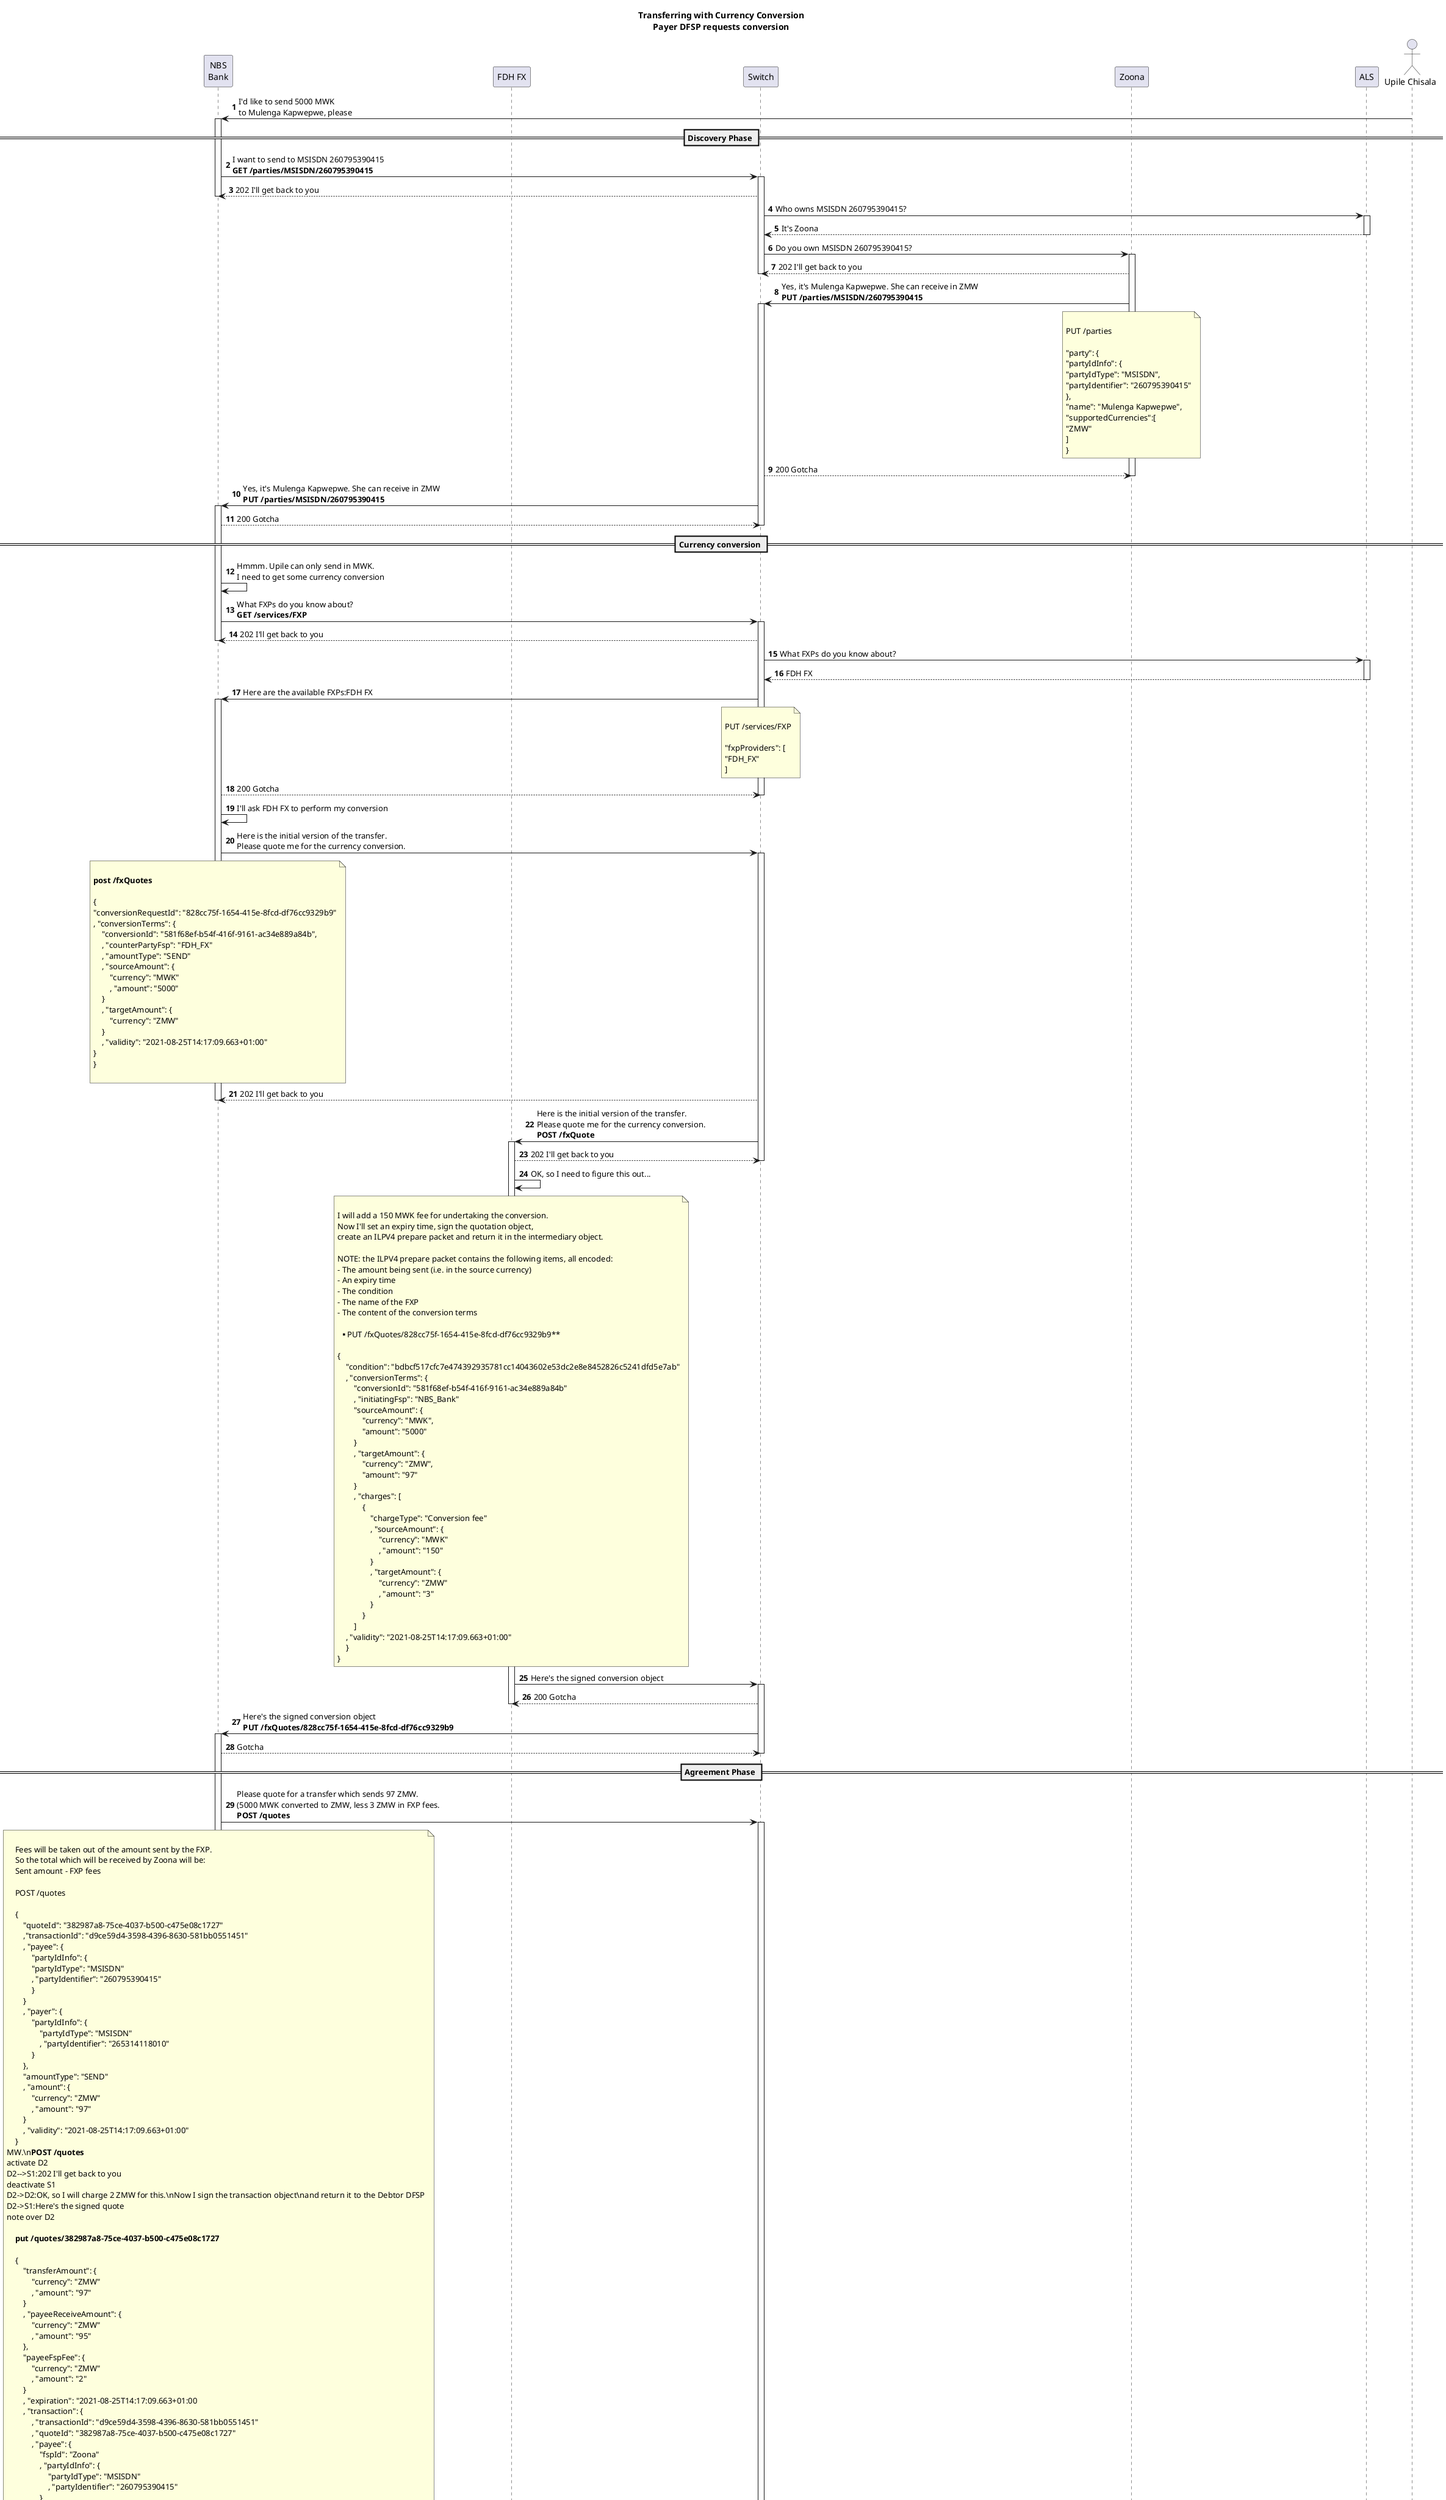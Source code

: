 @startuml


title Transferring with Currency Conversion\nPayer DFSP requests conversion

actor "Upile Chisala" as A1
participant "NBS\nBank" as D1
participant "FDH FX" as FXP
participant "Switch" as S1
participant "Zoona" as D2
participant ALS
participant "Mulengwa\nKapwepwe" as A1
autonumber

A1->D1:I'd like to send 5000 MWK\nto Mulenga Kapwepwe, please
== Discovery Phase ==
activate D1
D1->S1:I want to send to MSISDN 260795390415\n**GET /parties/MSISDN/260795390415**
activate S1
S1-->D1:202 I'll get back to you
deactivate D1
S1->ALS:Who owns MSISDN 260795390415?
activate ALS
ALS-->S1:It's Zoona
deactivate ALS
S1->D2:Do you own MSISDN 260795390415?
activate D2
D2-->S1:202 I'll get back to you
deactivate S1
D2->S1:Yes, it's Mulenga Kapwepwe. She can receive in ZMW\n**PUT /parties/MSISDN/260795390415**
note over D2

    PUT /parties

    "party": {
    "partyIdInfo": {
    "partyIdType": "MSISDN",
    "partyIdentifier": "260795390415"
    },
    "name": "Mulenga Kapwepwe",
    "supportedCurrencies":[
    "ZMW"
    ]
    }
end note
activate S1
S1-->D2:200 Gotcha
deactivate D2
S1->D1:Yes, it's Mulenga Kapwepwe. She can receive in ZMW\n**PUT /parties/MSISDN/260795390415**
activate D1
D1-->S1:200 Gotcha
deactivate S1

== Currency conversion ==

D1->D1:Hmmm. Upile can only send in MWK.\nI need to get some currency conversion

D1->S1:What FXPs do you know about?\n**GET /services/FXP**
activate S1
S1-->D1:202 I'll get back to you
deactivate D1
S1->ALS:What FXPs do you know about?
activate ALS
ALS-->S1:FDH FX
deactivate ALS
S1->D1:Here are the available FXPs:FDH FX
note over S1

    PUT /services/FXP

    "fxpProviders": [
    "FDH_FX"
    ]
end note
activate D1
D1-->S1:200 Gotcha
deactivate S1
D1->D1:I'll ask FDH FX to perform my conversion

D1->S1:Here is the initial version of the transfer.\nPlease quote me for the currency conversion.
note over D1

    **post /fxQuotes**

    {
    "conversionRequestId": "828cc75f-1654-415e-8fcd-df76cc9329b9"
    , "conversionTerms": {
        "conversionId": "581f68ef-b54f-416f-9161-ac34e889a84b",
        , "counterPartyFsp": "FDH_FX"
        , "amountType": "SEND"
        , "sourceAmount": {
            "currency": "MWK"
            , "amount": "5000"
        }
        , "targetAmount": {
            "currency": "ZMW"
        }
        , "validity": "2021-08-25T14:17:09.663+01:00"
    }
    }

end note
activate S1
S1-->D1:202 I'll get back to you
deactivate D1
S1->FXP:Here is the initial version of the transfer.\nPlease quote me for the currency conversion.\n**POST /fxQuote**
activate FXP
FXP-->S1:202 I'll get back to you
deactivate S1
FXP->FXP:OK, so I need to figure this out...
note over FXP

    I will add a 150 MWK fee for undertaking the conversion.
    Now I'll set an expiry time, sign the quotation object,
    create an ILPV4 prepare packet and return it in the intermediary object.

    NOTE: the ILPV4 prepare packet contains the following items, all encoded:
    - The amount being sent (i.e. in the source currency)
    - An expiry time
    - The condition
    - The name of the FXP
    - The content of the conversion terms

    ** PUT /fxQuotes/828cc75f-1654-415e-8fcd-df76cc9329b9**

    {
        "condition": "bdbcf517cfc7e474392935781cc14043602e53dc2e8e8452826c5241dfd5e7ab"
        , "conversionTerms": {
            "conversionId": "581f68ef-b54f-416f-9161-ac34e889a84b"
            , "initiatingFsp": "NBS_Bank"
            "sourceAmount": {
                "currency": "MWK",
                "amount": "5000"
            }
            , "targetAmount": {
                "currency": "ZMW",
                "amount": "97"
            }
            , "charges": [
                {
                    "chargeType": "Conversion fee"
                    , "sourceAmount": {
                        "currency": "MWK"
                        , "amount": "150"
                    }
                    , "targetAmount": {
                        "currency": "ZMW"
                        , "amount": "3"
                    }
                }
            ]
        , "validity": "2021-08-25T14:17:09.663+01:00"
        }
    }
end note
FXP->S1:Here's the signed conversion object
activate S1
S1-->FXP:200 Gotcha
deactivate FXP
S1->D1:Here's the signed conversion object\n**PUT /fxQuotes/828cc75f-1654-415e-8fcd-df76cc9329b9**
activate D1
D1-->S1:Gotcha
deactivate S1


== Agreement Phase ==

D1->S1:Please quote for a transfer which sends 97 ZMW.\n(5000 MWK converted to ZMW, less 3 ZMW in FXP fees.\n**POST /quotes**
note over D1

    Fees will be taken out of the amount sent by the FXP.
    So the total which will be received by Zoona will be:
    Sent amount - FXP fees

    POST /quotes

    {
        "quoteId": "382987a8-75ce-4037-b500-c475e08c1727"
        ,"transactionId": "d9ce59d4-3598-4396-8630-581bb0551451"
        , "payee": {
            "partyIdInfo": {
            "partyIdType": "MSISDN"
            , "partyIdentifier": "260795390415"
            }
        }
        , "payer": {
            "partyIdInfo": {
                "partyIdType": "MSISDN"
                , "partyIdentifier": "265314118010"
            }
        },
        "amountType": "SEND"
        , "amount": {
            "currency": "ZMW"
            , "amount": "97"
        }
        , "validity": "2021-08-25T14:17:09.663+01:00"
    }
MW.\n**POST /quotes**
activate D2
D2-->S1:202 I'll get back to you
deactivate S1
D2->D2:OK, so I will charge 2 ZMW for this.\nNow I sign the transaction object\nand return it to the Debtor DFSP
D2->S1:Here's the signed quote
note over D2

    **put /quotes/382987a8-75ce-4037-b500-c475e08c1727**

    {
        "transferAmount": {
            "currency": "ZMW"
            , "amount": "97"
        }
        , "payeeReceiveAmount": {
            "currency": "ZMW"
            , "amount": "95"
        },
        "payeeFspFee": {
            "currency": "ZMW"
            , "amount": "2"
        }
        , "expiration": "2021-08-25T14:17:09.663+01:00
        , "transaction": {
            , "transactionId": "d9ce59d4-3598-4396-8630-581bb0551451"
            , "quoteId": "382987a8-75ce-4037-b500-c475e08c1727"
            , "payee": {
                "fspId": "Zoona"
                , "partyIdInfo": {
                    "partyIdType": "MSISDN"
                    , "partyIdentifier": "260795390415"
                }
            }
            , "payer": {
                "fspId": "NBS_Bank"
                , "partyIdInfo": {
                    "partyIdType": "MSISDN"
                    , "partyIdentifier": "265314118010"
                }
            }
            , "amount": {
                "currency": "MWK"
                "amount": "5000"
            }
            , "payeeReceiveAmount": {
                "currency": "ZMW"
                , "amount": "95"
            }
            , "converter": "PAYER"
        }
        , "condition": "BfNFPRgfKF8Ke9kpoNAagmcI4/Hya5o/rq9/fq97ZiA="
    }

    end note
    activate S1
    S1-->D2:200 Gotcha
    deactivate D2
    S1->D1:Here's the signed quote\n**PUT /quotes/382987a8-75ce-4037-b500-c475e08c1727**
    activate D1
    D1-->S1:200 Gotcha
    deactivate S1
    D1->D1:OK, I can see that there are going to be 5 ZMW in charges.\nThis is derived from the source and target amounts in the quotation.\nLooking at the conversion quotation,\nthat must be 250 MWK
    D1->A1:Hi, Upile: I can do the transfer.\nIt'll cost you 250 MWK in fees\nand Mulenga Kapwepwe will receive\n95 ZMW.\nLet me know if you want to go ahead
    A1-->D1:Great! Yes please, go ahead
    == Transfer Phase ==
    D1->D1:First, activate the conversion
    D1->S1:Please confirm your part of the transfer
    note over D1

    **POST /fxTransfers**

    {
        "commitRequestId": "77c9d78d-c26a-4474-8b3c-99b96a814bfc"
        , "determiningTransactionId": "d9ce59d4-3598-4396-8630-581bb0551451"
        , "requestingFsp": "NBS_Bank"
        , "respondingFxp": "FDH_FX"
        , "sourceAmount": {
            "currency": "MWK",
            "amount": "5000"
        }
        , "targetAmount": {
            "currency": "ZMW",
            "amount": "97"
        }
        , "condition": "bdbcf517cfc7e474392935781cc14043602e53dc2e8e8452826c5241dfd5e7ab"
    }
    end note
    activate S1
    S1-->D1:202 I'll get back to you
    deactivate D2
    S1->S1:OK, so this is an FX confirmation.
    S1->S1: Is there a transfer request for the determining transfer?\nNo, there isn't.\nSo this must be for payer conversion
    S1->S1: Liquidity check and reserve on Debtor DFSP's account
    note over S1

    Reservations:

    NBS_Bank has a reservation of 5000 MWK
 
    end note

    S1->FXP:Please confirm the currency conversion part of the transfer\n** POST /fxTransfers**
    activate FXP
    FXP-->S1:202 I'll get back to you
    deactivate S1
    FXP->FXP:Is all this OK?\nIf so, send the fulfilment back
    FXP->S1:Confirmed. Here's the fulfilment
    note over FXP

    **PUT /fxTransfers/77c9d78d-c26a-4474-8b3c-99b96a814bfc**

    {
        "fulfilment": "188909ceb6cd5c35d5c6b394f0a9e5a0571199c332fbd013dc1e6b8a2d5fff42"
        , "completedTimeStamp": "2021-08-25T14:17:08.175+01:00"
        , "conversionState": "RESERVED"
    }

    end note
    activate S1
    S1-->FXP:200 Gotcha
    deactivate FXP
    S1->S1:Check fulfilment matches and cancel if not.
    alt Conversion failed
    S1->FXP:Sorry. Conversion failed
    note over FXP

    **PATCH /fxTransfers/77c9d78d-c26a-4474-8b3c-99b96a814bfc**

    {
        "fulfilment": "188909ceb6cd5c35d5c6b394f0a9e5a0571199c332fbd013dc1e6b8a2d5fff42"
        , "completedTimeStamp": "2021-08-25T14:17:08.175+01:00"
        , "conversionState": "ABORTED"
    }

    end note
    activate FXP
    FXP-->S1:Acknowledged
    FXP->FXP:Remove any reservations\nor obligations
    deactivate FXP

    S1->D1:Sorry. Conversion failed
    note over S1

    **PUT /fxTransfers/77c9d78d-c26a-4474-8b3c-99b96a814bfc/error**

    {
        "errorCode": "9999"
        , "errorDescription": "Whatever the error was"
    }

    end note
    else Conversion succeeded

    S1->D1:Conversion succeeded subject to transfer success\n**PUT /fxTransfers/77c9d78d-c26a-4474-8b3c-99b96a814bfc**
    note over S1

    end note
    end
    activate D1
    D1-->S1:200 Gotcha
    deactivate S1
    D1->D1:OK, so that's all right\nNow I can send the transfer itself


    D1->S1:Please do the transfer
    note over D1

    POST /transfers

    {
        "transferId": "c720ae14-fc72-4acd-9113-8b601b34ba4d"
        , "payeeFsp": "Zoona"
        , "payerFsp": "NBS_Bank"
        , "amount": {
            "currency": "ZMW"
            , "amount": "97"
        }
        , "transaction": {
            , "transactionId": "d9ce59d4-3598-4396-8630-581bb0551451"
            , "quoteId": "382987a8-75ce-4037-b500-c475e08c1727"
            , "payee": {
                "fspId": "Zoona"
                , "partyIdInfo": {
                    "partyIdType": "MSISDN"
                    , "partyIdentifier": "260795390415"
                }
            }
            , "payer": {
                "fspId": "NBS_Bank"
                , "partyIdInfo": {
                    "partyIdType": "MSISDN"
                    , "partyIdentifier": "265314118010"
                }
            }
        }
    }

    end note
    activate S1
    S1-->D1:202 I'll get back to you
    deactivate D1
    S1->S1:Is there a dependent transfer? Yes
    S1->S1:Perform liquidity check and reserve funds\nagainst creditor party to dependent transfer
    note over S1

    Reservations:

    NBS_Bank has a reservation of 5000 MWK
    FDH_FX has a reservation of 97 ZMW

    end note
    S1->D2:Please do the transfer\n**POST /transfers**
    activate D2
    D2-->S1:202 I'll get back to you
    deactivate S1
    D2->D2:Let me check that the terms of the dependent transfer\nare the same as the ones I agreed to\nand that the fulfilment and condition match
    D2->D2:Yes, they do. I approve the transfer
    D2->S1:Transfer is confirmed, here's the fulfilment
    note over D2

    **PUT /transfers/c720ae14-fc72-4acd-9113-8b601b34ba4d**

    {
        "fulfilment": "mhPUT9ZAwd-BXLfeSd7-YPh46rBWRNBiTCSWjpku90s"
        , "completedTimestamp": "2021-08-25T14:17:08.227+01:00"
        , "transferState": "COMMITTED"
    }


    end note
    activate S1
    S1-->D2:200 Gotcha
    deactivate D2
    S1->S1:Is there a dependent transfer?\nYes, there is.
    S1->S1:Is this dependency against the debtor party to the transfer?\nYes, it is.
    S1->S1:Create an obligation from the debtor party to the party named in the dependency (the FXP)
    S1->S1:Is the transfer denominated in the currency of the payee receive amount?\nYes, it is.
    S1->S1:Create an obligation from the party named in the dependency\nto the creditor party for the transfer
    S1->FXP:The transfer succeeded.\nYou can clear it in your ledgers
    note over S1

    **PATCH /fxTransfers/77c9d78d-c26a-4474-8b3c-99b96a814bfc**

    {
        "fulfilment": "2e6870fb4eda9c2a29ecf376ceb5b05c"
        , "completedTimeStamp": "2021-08-25T14:17:08.175+01:00"
        , "conversionState": "COMMITTED"
    }

end note
activate FXP
FXP->FXP:Let's just check: does this match the stuff I sent?
FXP->FXP:It does. Great. I'll clear the conversion
FXP->S1:200 Gotcha
deactivate FXP
note over S1

    Ledger positions:
    NBS_Bank has a debit of 5000 MWK
    FDH_FX has a credit of 5000 MWK
    FDH_FX has a debit of 97 ZMW
    Zoona has a credit of 97 ZMW

end note
S1->D1:Transfer is complete\n**PUT /transfers/c720ae14-fc72-4acd-9113-8b601b34ba4d**
activate D1
D1-->S1:200 Gotcha
deactivate S1
D1->D1:Commit the funds in my ledgers
D1->A1:Transfer was completed successfully
deactivate D1

@enduml